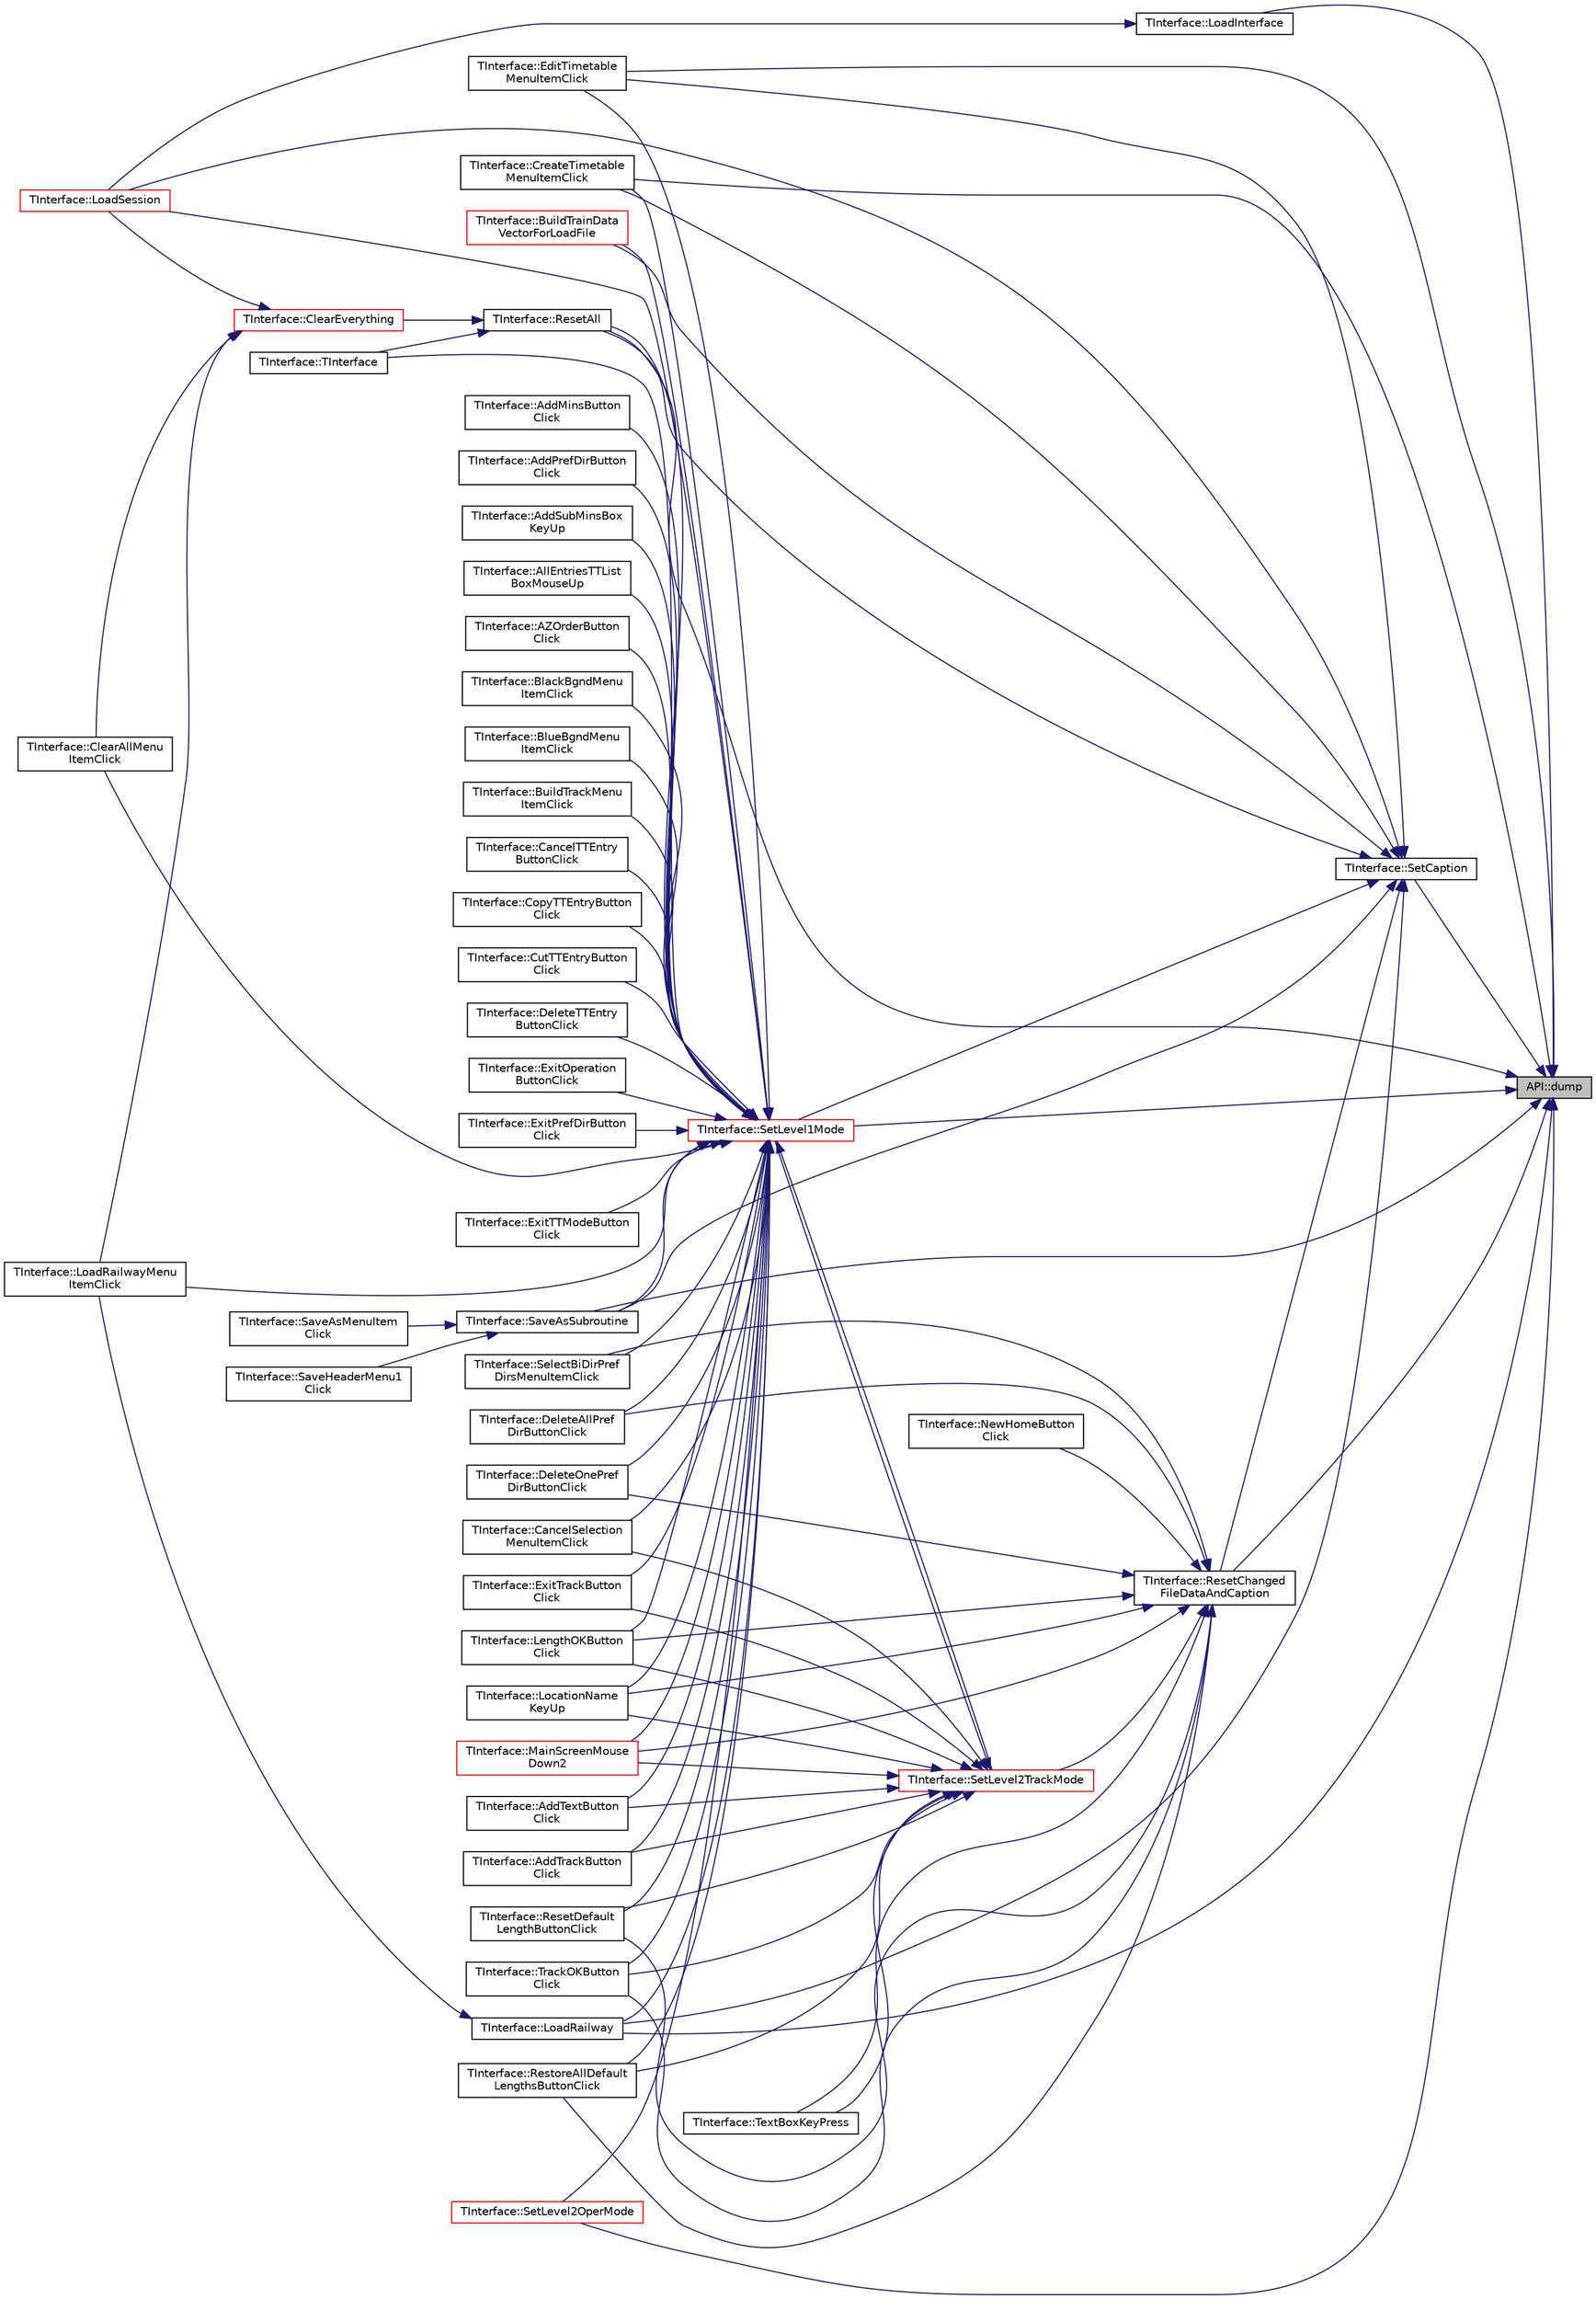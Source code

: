 digraph "API::dump"
{
 // INTERACTIVE_SVG=YES
 // LATEX_PDF_SIZE
  edge [fontname="Helvetica",fontsize="10",labelfontname="Helvetica",labelfontsize="10"];
  node [fontname="Helvetica",fontsize="10",shape=record];
  rankdir="RL";
  Node1 [label="API::dump",height=0.2,width=0.4,color="black", fillcolor="grey75", style="filled", fontcolor="black",tooltip="save currently recorded status data to INI file"];
  Node1 -> Node2 [dir="back",color="midnightblue",fontsize="10",style="solid",fontname="Helvetica"];
  Node2 [label="TInterface::CreateTimetable\lMenuItemClick",height=0.2,width=0.4,color="black", fillcolor="white", style="filled",URL="$class_t_interface.html#a1c8fab7fa2f1be662f2d7418e95e3a63",tooltip=" "];
  Node1 -> Node3 [dir="back",color="midnightblue",fontsize="10",style="solid",fontname="Helvetica"];
  Node3 [label="TInterface::EditTimetable\lMenuItemClick",height=0.2,width=0.4,color="black", fillcolor="white", style="filled",URL="$class_t_interface.html#a0cf35a6e4a6cfa72b63222acb51f9f74",tooltip=" "];
  Node1 -> Node4 [dir="back",color="midnightblue",fontsize="10",style="solid",fontname="Helvetica"];
  Node4 [label="TInterface::LoadInterface",height=0.2,width=0.4,color="black", fillcolor="white", style="filled",URL="$class_t_interface.html#ad2e9b9996aa6ebd7108d14d8db399da8",tooltip="Load the interface part of a session file."];
  Node4 -> Node5 [dir="back",color="midnightblue",fontsize="10",style="solid",fontname="Helvetica"];
  Node5 [label="TInterface::LoadSession",height=0.2,width=0.4,color="red", fillcolor="white", style="filled",URL="$class_t_interface.html#a636b1b4bd29f2678a3290ed2d282f1c2",tooltip="Load a session file."];
  Node1 -> Node8 [dir="back",color="midnightblue",fontsize="10",style="solid",fontname="Helvetica"];
  Node8 [label="TInterface::LoadRailway",height=0.2,width=0.4,color="black", fillcolor="white", style="filled",URL="$class_t_interface.html#a95c3545a30171ca5a08e34c58160079c",tooltip="Load a railway file. The Active elements marker now has a '1' at the end if there are user graphics t..."];
  Node8 -> Node9 [dir="back",color="midnightblue",fontsize="10",style="solid",fontname="Helvetica"];
  Node9 [label="TInterface::LoadRailwayMenu\lItemClick",height=0.2,width=0.4,color="black", fillcolor="white", style="filled",URL="$class_t_interface.html#a96249c7622a9d55541de186483e04d2e",tooltip=" "];
  Node1 -> Node10 [dir="back",color="midnightblue",fontsize="10",style="solid",fontname="Helvetica"];
  Node10 [label="TInterface::ResetAll",height=0.2,width=0.4,color="black", fillcolor="white", style="filled",URL="$class_t_interface.html#ac5e079dc6f8023485367f6db2e693caa",tooltip="Called during ClearEverything and on startup to reset all major railway data values."];
  Node10 -> Node11 [dir="back",color="midnightblue",fontsize="10",style="solid",fontname="Helvetica"];
  Node11 [label="TInterface::ClearEverything",height=0.2,width=0.4,color="red", fillcolor="white", style="filled",URL="$class_t_interface.html#a686430e962991bc32742399164187b62",tooltip="First check whether a railway file has changed and if so ask user if really wants to close it without..."];
  Node11 -> Node12 [dir="back",color="midnightblue",fontsize="10",style="solid",fontname="Helvetica"];
  Node12 [label="TInterface::ClearAllMenu\lItemClick",height=0.2,width=0.4,color="black", fillcolor="white", style="filled",URL="$class_t_interface.html#a928eba983ac5132e1ae7799f8330451e",tooltip=" "];
  Node11 -> Node9 [dir="back",color="midnightblue",fontsize="10",style="solid",fontname="Helvetica"];
  Node11 -> Node5 [dir="back",color="midnightblue",fontsize="10",style="solid",fontname="Helvetica"];
  Node10 -> Node13 [dir="back",color="midnightblue",fontsize="10",style="solid",fontname="Helvetica"];
  Node13 [label="TInterface::TInterface",height=0.2,width=0.4,color="black", fillcolor="white", style="filled",URL="$class_t_interface.html#a0659e748042e378f3e325652c9c2e6d2",tooltip="constructor"];
  Node1 -> Node14 [dir="back",color="midnightblue",fontsize="10",style="solid",fontname="Helvetica"];
  Node14 [label="TInterface::ResetChanged\lFileDataAndCaption",height=0.2,width=0.4,color="black", fillcolor="white", style="filled",URL="$class_t_interface.html#a397ecca8b2fb1f85b265938a4e565de4",tooltip="Called whenever the railway is changed to deal with title displays (loaded railway and timetable) and..."];
  Node14 -> Node15 [dir="back",color="midnightblue",fontsize="10",style="solid",fontname="Helvetica"];
  Node15 [label="TInterface::DeleteAllPref\lDirButtonClick",height=0.2,width=0.4,color="black", fillcolor="white", style="filled",URL="$class_t_interface.html#af9cb95043f5276df55cb6809e104c93a",tooltip=" "];
  Node14 -> Node16 [dir="back",color="midnightblue",fontsize="10",style="solid",fontname="Helvetica"];
  Node16 [label="TInterface::DeleteOnePref\lDirButtonClick",height=0.2,width=0.4,color="black", fillcolor="white", style="filled",URL="$class_t_interface.html#a3136530959237eaa57486f4f48357855",tooltip=" "];
  Node14 -> Node17 [dir="back",color="midnightblue",fontsize="10",style="solid",fontname="Helvetica"];
  Node17 [label="TInterface::LengthOKButton\lClick",height=0.2,width=0.4,color="black", fillcolor="white", style="filled",URL="$class_t_interface.html#ab34f55bab5984b72264d7275660a3463",tooltip=" "];
  Node14 -> Node18 [dir="back",color="midnightblue",fontsize="10",style="solid",fontname="Helvetica"];
  Node18 [label="TInterface::LocationName\lKeyUp",height=0.2,width=0.4,color="black", fillcolor="white", style="filled",URL="$class_t_interface.html#ac666c9f62cdb68b29c2a7db123a43a28",tooltip=" "];
  Node14 -> Node19 [dir="back",color="midnightblue",fontsize="10",style="solid",fontname="Helvetica"];
  Node19 [label="TInterface::MainScreenMouse\lDown2",height=0.2,width=0.4,color="red", fillcolor="white", style="filled",URL="$class_t_interface.html#abf07d5edc1507de381825f17620748b2",tooltip="Called when mouse button clicked in zoom-in mode."];
  Node14 -> Node21 [dir="back",color="midnightblue",fontsize="10",style="solid",fontname="Helvetica"];
  Node21 [label="TInterface::NewHomeButton\lClick",height=0.2,width=0.4,color="black", fillcolor="white", style="filled",URL="$class_t_interface.html#a77c402ebf53d182c76821a44f5895d98",tooltip=" "];
  Node14 -> Node22 [dir="back",color="midnightblue",fontsize="10",style="solid",fontname="Helvetica"];
  Node22 [label="TInterface::ResetDefault\lLengthButtonClick",height=0.2,width=0.4,color="black", fillcolor="white", style="filled",URL="$class_t_interface.html#aa439e164f7f2304477010985c2caabed",tooltip=" "];
  Node14 -> Node23 [dir="back",color="midnightblue",fontsize="10",style="solid",fontname="Helvetica"];
  Node23 [label="TInterface::RestoreAllDefault\lLengthsButtonClick",height=0.2,width=0.4,color="black", fillcolor="white", style="filled",URL="$class_t_interface.html#a9113d88b504cd30eb8dd6ecddde1c0ec",tooltip=" "];
  Node14 -> Node24 [dir="back",color="midnightblue",fontsize="10",style="solid",fontname="Helvetica"];
  Node24 [label="TInterface::SelectBiDirPref\lDirsMenuItemClick",height=0.2,width=0.4,color="black", fillcolor="white", style="filled",URL="$class_t_interface.html#a8ed3d3631b2d3235f1e011d595909eec",tooltip=" "];
  Node14 -> Node25 [dir="back",color="midnightblue",fontsize="10",style="solid",fontname="Helvetica"];
  Node25 [label="TInterface::SetLevel2TrackMode",height=0.2,width=0.4,color="red", fillcolor="white", style="filled",URL="$class_t_interface.html#a19ee788122a66d7e97873159bf2e4e4b",tooltip="Sets the Level2TrackMode user mode, using the Level2TrackMode variable to determine the mode."];
  Node25 -> Node26 [dir="back",color="midnightblue",fontsize="10",style="solid",fontname="Helvetica"];
  Node26 [label="TInterface::AddTextButton\lClick",height=0.2,width=0.4,color="black", fillcolor="white", style="filled",URL="$class_t_interface.html#aa20c05bf2d6c23035a10a89796334d0f",tooltip=" "];
  Node25 -> Node27 [dir="back",color="midnightblue",fontsize="10",style="solid",fontname="Helvetica"];
  Node27 [label="TInterface::AddTrackButton\lClick",height=0.2,width=0.4,color="black", fillcolor="white", style="filled",URL="$class_t_interface.html#a10494e62a7bb4e7114ab4d98e18499f1",tooltip=" "];
  Node25 -> Node28 [dir="back",color="midnightblue",fontsize="10",style="solid",fontname="Helvetica"];
  Node28 [label="TInterface::CancelSelection\lMenuItemClick",height=0.2,width=0.4,color="black", fillcolor="white", style="filled",URL="$class_t_interface.html#a2fb2cd7dbddb7fa689ea994e9ffc10ff",tooltip=" "];
  Node25 -> Node32 [dir="back",color="midnightblue",fontsize="10",style="solid",fontname="Helvetica"];
  Node32 [label="TInterface::ExitTrackButton\lClick",height=0.2,width=0.4,color="black", fillcolor="white", style="filled",URL="$class_t_interface.html#ad0fa9f32b059b346e066ab23d62a4bfc",tooltip=" "];
  Node25 -> Node17 [dir="back",color="midnightblue",fontsize="10",style="solid",fontname="Helvetica"];
  Node25 -> Node18 [dir="back",color="midnightblue",fontsize="10",style="solid",fontname="Helvetica"];
  Node25 -> Node19 [dir="back",color="midnightblue",fontsize="10",style="solid",fontname="Helvetica"];
  Node25 -> Node22 [dir="back",color="midnightblue",fontsize="10",style="solid",fontname="Helvetica"];
  Node25 -> Node23 [dir="back",color="midnightblue",fontsize="10",style="solid",fontname="Helvetica"];
  Node25 -> Node53 [dir="back",color="midnightblue",fontsize="10",style="solid",fontname="Helvetica"];
  Node53 [label="TInterface::SetLevel1Mode",height=0.2,width=0.4,color="red", fillcolor="white", style="filled",URL="$class_t_interface.html#acf77f2eeeac0775fde4f25ba46099e0b",tooltip="Sets the Level1 user mode, using the Level1Mode variable to determine the mode."];
  Node53 -> Node54 [dir="back",color="midnightblue",fontsize="10",style="solid",fontname="Helvetica"];
  Node54 [label="TInterface::AddMinsButton\lClick",height=0.2,width=0.4,color="black", fillcolor="white", style="filled",URL="$class_t_interface.html#a30904d608111ce6452a9861d86b64267",tooltip=" "];
  Node53 -> Node55 [dir="back",color="midnightblue",fontsize="10",style="solid",fontname="Helvetica"];
  Node55 [label="TInterface::AddPrefDirButton\lClick",height=0.2,width=0.4,color="black", fillcolor="white", style="filled",URL="$class_t_interface.html#a1b1a4260e251c9bd5f48fd6c3432e7a5",tooltip=" "];
  Node53 -> Node56 [dir="back",color="midnightblue",fontsize="10",style="solid",fontname="Helvetica"];
  Node56 [label="TInterface::AddSubMinsBox\lKeyUp",height=0.2,width=0.4,color="black", fillcolor="white", style="filled",URL="$class_t_interface.html#a0abab134f4994b02507e1e2d3f31cd77",tooltip=" "];
  Node53 -> Node26 [dir="back",color="midnightblue",fontsize="10",style="solid",fontname="Helvetica"];
  Node53 -> Node27 [dir="back",color="midnightblue",fontsize="10",style="solid",fontname="Helvetica"];
  Node53 -> Node57 [dir="back",color="midnightblue",fontsize="10",style="solid",fontname="Helvetica"];
  Node57 [label="TInterface::AllEntriesTTList\lBoxMouseUp",height=0.2,width=0.4,color="black", fillcolor="white", style="filled",URL="$class_t_interface.html#a189a4b05f27d6b5ec8b9a90ec1a9cc50",tooltip=" "];
  Node53 -> Node58 [dir="back",color="midnightblue",fontsize="10",style="solid",fontname="Helvetica"];
  Node58 [label="TInterface::AZOrderButton\lClick",height=0.2,width=0.4,color="black", fillcolor="white", style="filled",URL="$class_t_interface.html#a28579472104533fb5fd01066a22fbb5b",tooltip=" "];
  Node53 -> Node59 [dir="back",color="midnightblue",fontsize="10",style="solid",fontname="Helvetica"];
  Node59 [label="TInterface::BlackBgndMenu\lItemClick",height=0.2,width=0.4,color="black", fillcolor="white", style="filled",URL="$class_t_interface.html#a237c151513ca8adca6cd1006cc2fc66f",tooltip=" "];
  Node53 -> Node60 [dir="back",color="midnightblue",fontsize="10",style="solid",fontname="Helvetica"];
  Node60 [label="TInterface::BlueBgndMenu\lItemClick",height=0.2,width=0.4,color="black", fillcolor="white", style="filled",URL="$class_t_interface.html#a24d79aa4745e495daa07bb5ce412e75f",tooltip=" "];
  Node53 -> Node61 [dir="back",color="midnightblue",fontsize="10",style="solid",fontname="Helvetica"];
  Node61 [label="TInterface::BuildTrackMenu\lItemClick",height=0.2,width=0.4,color="black", fillcolor="white", style="filled",URL="$class_t_interface.html#ab1799665ee1e4212186f80ab49acf1e1",tooltip=" "];
  Node53 -> Node62 [dir="back",color="midnightblue",fontsize="10",style="solid",fontname="Helvetica"];
  Node62 [label="TInterface::BuildTrainData\lVectorForLoadFile",height=0.2,width=0.4,color="red", fillcolor="white", style="filled",URL="$class_t_interface.html#a148e3f99d39f596dbd7d490403936154",tooltip="Convert a stored timetable file (either as a stand alone file or within a session file) to a loaded t..."];
  Node53 -> Node28 [dir="back",color="midnightblue",fontsize="10",style="solid",fontname="Helvetica"];
  Node53 -> Node66 [dir="back",color="midnightblue",fontsize="10",style="solid",fontname="Helvetica"];
  Node66 [label="TInterface::CancelTTEntry\lButtonClick",height=0.2,width=0.4,color="black", fillcolor="white", style="filled",URL="$class_t_interface.html#a6fb1db3295ef42cb1b6f20bc142fa502",tooltip=" "];
  Node53 -> Node12 [dir="back",color="midnightblue",fontsize="10",style="solid",fontname="Helvetica"];
  Node53 -> Node67 [dir="back",color="midnightblue",fontsize="10",style="solid",fontname="Helvetica"];
  Node67 [label="TInterface::CopyTTEntryButton\lClick",height=0.2,width=0.4,color="black", fillcolor="white", style="filled",URL="$class_t_interface.html#adc0dd871fdd70ff11ada7a0ddd549e8e",tooltip=" "];
  Node53 -> Node2 [dir="back",color="midnightblue",fontsize="10",style="solid",fontname="Helvetica"];
  Node53 -> Node68 [dir="back",color="midnightblue",fontsize="10",style="solid",fontname="Helvetica"];
  Node68 [label="TInterface::CutTTEntryButton\lClick",height=0.2,width=0.4,color="black", fillcolor="white", style="filled",URL="$class_t_interface.html#acd41ae8fa5d16248a867472d9c8ae646",tooltip=" "];
  Node53 -> Node15 [dir="back",color="midnightblue",fontsize="10",style="solid",fontname="Helvetica"];
  Node53 -> Node16 [dir="back",color="midnightblue",fontsize="10",style="solid",fontname="Helvetica"];
  Node53 -> Node69 [dir="back",color="midnightblue",fontsize="10",style="solid",fontname="Helvetica"];
  Node69 [label="TInterface::DeleteTTEntry\lButtonClick",height=0.2,width=0.4,color="black", fillcolor="white", style="filled",URL="$class_t_interface.html#abdd4a70649a10a29c9a069d040072808",tooltip=" "];
  Node53 -> Node3 [dir="back",color="midnightblue",fontsize="10",style="solid",fontname="Helvetica"];
  Node53 -> Node70 [dir="back",color="midnightblue",fontsize="10",style="solid",fontname="Helvetica"];
  Node70 [label="TInterface::ExitOperation\lButtonClick",height=0.2,width=0.4,color="black", fillcolor="white", style="filled",URL="$class_t_interface.html#a3e59d6f1f39ffe34a9d6e7bf930acbff",tooltip=" "];
  Node53 -> Node71 [dir="back",color="midnightblue",fontsize="10",style="solid",fontname="Helvetica"];
  Node71 [label="TInterface::ExitPrefDirButton\lClick",height=0.2,width=0.4,color="black", fillcolor="white", style="filled",URL="$class_t_interface.html#ab2a25d27dcbae558b8f9a4ac62937523",tooltip=" "];
  Node53 -> Node32 [dir="back",color="midnightblue",fontsize="10",style="solid",fontname="Helvetica"];
  Node53 -> Node72 [dir="back",color="midnightblue",fontsize="10",style="solid",fontname="Helvetica"];
  Node72 [label="TInterface::ExitTTModeButton\lClick",height=0.2,width=0.4,color="black", fillcolor="white", style="filled",URL="$class_t_interface.html#aa78089df3d8323be6fde98c0ee48424c",tooltip=" "];
  Node53 -> Node17 [dir="back",color="midnightblue",fontsize="10",style="solid",fontname="Helvetica"];
  Node53 -> Node8 [dir="back",color="midnightblue",fontsize="10",style="solid",fontname="Helvetica"];
  Node53 -> Node9 [dir="back",color="midnightblue",fontsize="10",style="solid",fontname="Helvetica"];
  Node53 -> Node5 [dir="back",color="midnightblue",fontsize="10",style="solid",fontname="Helvetica"];
  Node53 -> Node18 [dir="back",color="midnightblue",fontsize="10",style="solid",fontname="Helvetica"];
  Node53 -> Node19 [dir="back",color="midnightblue",fontsize="10",style="solid",fontname="Helvetica"];
  Node53 -> Node10 [dir="back",color="midnightblue",fontsize="10",style="solid",fontname="Helvetica"];
  Node53 -> Node22 [dir="back",color="midnightblue",fontsize="10",style="solid",fontname="Helvetica"];
  Node53 -> Node23 [dir="back",color="midnightblue",fontsize="10",style="solid",fontname="Helvetica"];
  Node53 -> Node86 [dir="back",color="midnightblue",fontsize="10",style="solid",fontname="Helvetica"];
  Node86 [label="TInterface::SaveAsSubroutine",height=0.2,width=0.4,color="black", fillcolor="white", style="filled",URL="$class_t_interface.html#a1b3189e6a50555f5952652d12b978e57",tooltip="Used to save a railway when not already saved - e.g. when not already named or when the 'Save as' men..."];
  Node86 -> Node87 [dir="back",color="midnightblue",fontsize="10",style="solid",fontname="Helvetica"];
  Node87 [label="TInterface::SaveAsMenuItem\lClick",height=0.2,width=0.4,color="black", fillcolor="white", style="filled",URL="$class_t_interface.html#a0be281457630fce07fc19cdbbfde79b1",tooltip=" "];
  Node86 -> Node88 [dir="back",color="midnightblue",fontsize="10",style="solid",fontname="Helvetica"];
  Node88 [label="TInterface::SaveHeaderMenu1\lClick",height=0.2,width=0.4,color="black", fillcolor="white", style="filled",URL="$class_t_interface.html#a4f373f26e99a3dc0bc7effc71ca25dc0",tooltip=" "];
  Node53 -> Node24 [dir="back",color="midnightblue",fontsize="10",style="solid",fontname="Helvetica"];
  Node53 -> Node93 [dir="back",color="midnightblue",fontsize="10",style="solid",fontname="Helvetica"];
  Node93 [label="TInterface::SetLevel2OperMode",height=0.2,width=0.4,color="red", fillcolor="white", style="filled",URL="$class_t_interface.html#ab6dd4ad69783b6f16a8bdc2eb7dfe512",tooltip="Sets the Level2OperMode user mode, using the Level2OperMode variable to determine the mode."];
  Node53 -> Node25 [dir="back",color="midnightblue",fontsize="10",style="solid",fontname="Helvetica"];
  Node53 -> Node13 [dir="back",color="midnightblue",fontsize="10",style="solid",fontname="Helvetica"];
  Node53 -> Node104 [dir="back",color="midnightblue",fontsize="10",style="solid",fontname="Helvetica"];
  Node104 [label="TInterface::TrackOKButton\lClick",height=0.2,width=0.4,color="black", fillcolor="white", style="filled",URL="$class_t_interface.html#aab42b12ff3ba43ad2f70994b5399dd90",tooltip=" "];
  Node25 -> Node110 [dir="back",color="midnightblue",fontsize="10",style="solid",fontname="Helvetica"];
  Node110 [label="TInterface::TextBoxKeyPress",height=0.2,width=0.4,color="black", fillcolor="white", style="filled",URL="$class_t_interface.html#ad0ce61f7a8050fb57d19ebd049fa8b49",tooltip=" "];
  Node25 -> Node104 [dir="back",color="midnightblue",fontsize="10",style="solid",fontname="Helvetica"];
  Node14 -> Node110 [dir="back",color="midnightblue",fontsize="10",style="solid",fontname="Helvetica"];
  Node14 -> Node104 [dir="back",color="midnightblue",fontsize="10",style="solid",fontname="Helvetica"];
  Node1 -> Node86 [dir="back",color="midnightblue",fontsize="10",style="solid",fontname="Helvetica"];
  Node1 -> Node111 [dir="back",color="midnightblue",fontsize="10",style="solid",fontname="Helvetica"];
  Node111 [label="TInterface::SetCaption",height=0.2,width=0.4,color="black", fillcolor="white", style="filled",URL="$class_t_interface.html#a974c6d5a224756b00ede1161e0fdf5f7",tooltip="Sets the railway and timetable titles at the top of the screen."];
  Node111 -> Node62 [dir="back",color="midnightblue",fontsize="10",style="solid",fontname="Helvetica"];
  Node111 -> Node2 [dir="back",color="midnightblue",fontsize="10",style="solid",fontname="Helvetica"];
  Node111 -> Node3 [dir="back",color="midnightblue",fontsize="10",style="solid",fontname="Helvetica"];
  Node111 -> Node8 [dir="back",color="midnightblue",fontsize="10",style="solid",fontname="Helvetica"];
  Node111 -> Node5 [dir="back",color="midnightblue",fontsize="10",style="solid",fontname="Helvetica"];
  Node111 -> Node10 [dir="back",color="midnightblue",fontsize="10",style="solid",fontname="Helvetica"];
  Node111 -> Node14 [dir="back",color="midnightblue",fontsize="10",style="solid",fontname="Helvetica"];
  Node111 -> Node86 [dir="back",color="midnightblue",fontsize="10",style="solid",fontname="Helvetica"];
  Node111 -> Node53 [dir="back",color="midnightblue",fontsize="10",style="solid",fontname="Helvetica"];
  Node1 -> Node53 [dir="back",color="midnightblue",fontsize="10",style="solid",fontname="Helvetica"];
  Node1 -> Node93 [dir="back",color="midnightblue",fontsize="10",style="solid",fontname="Helvetica"];
}
